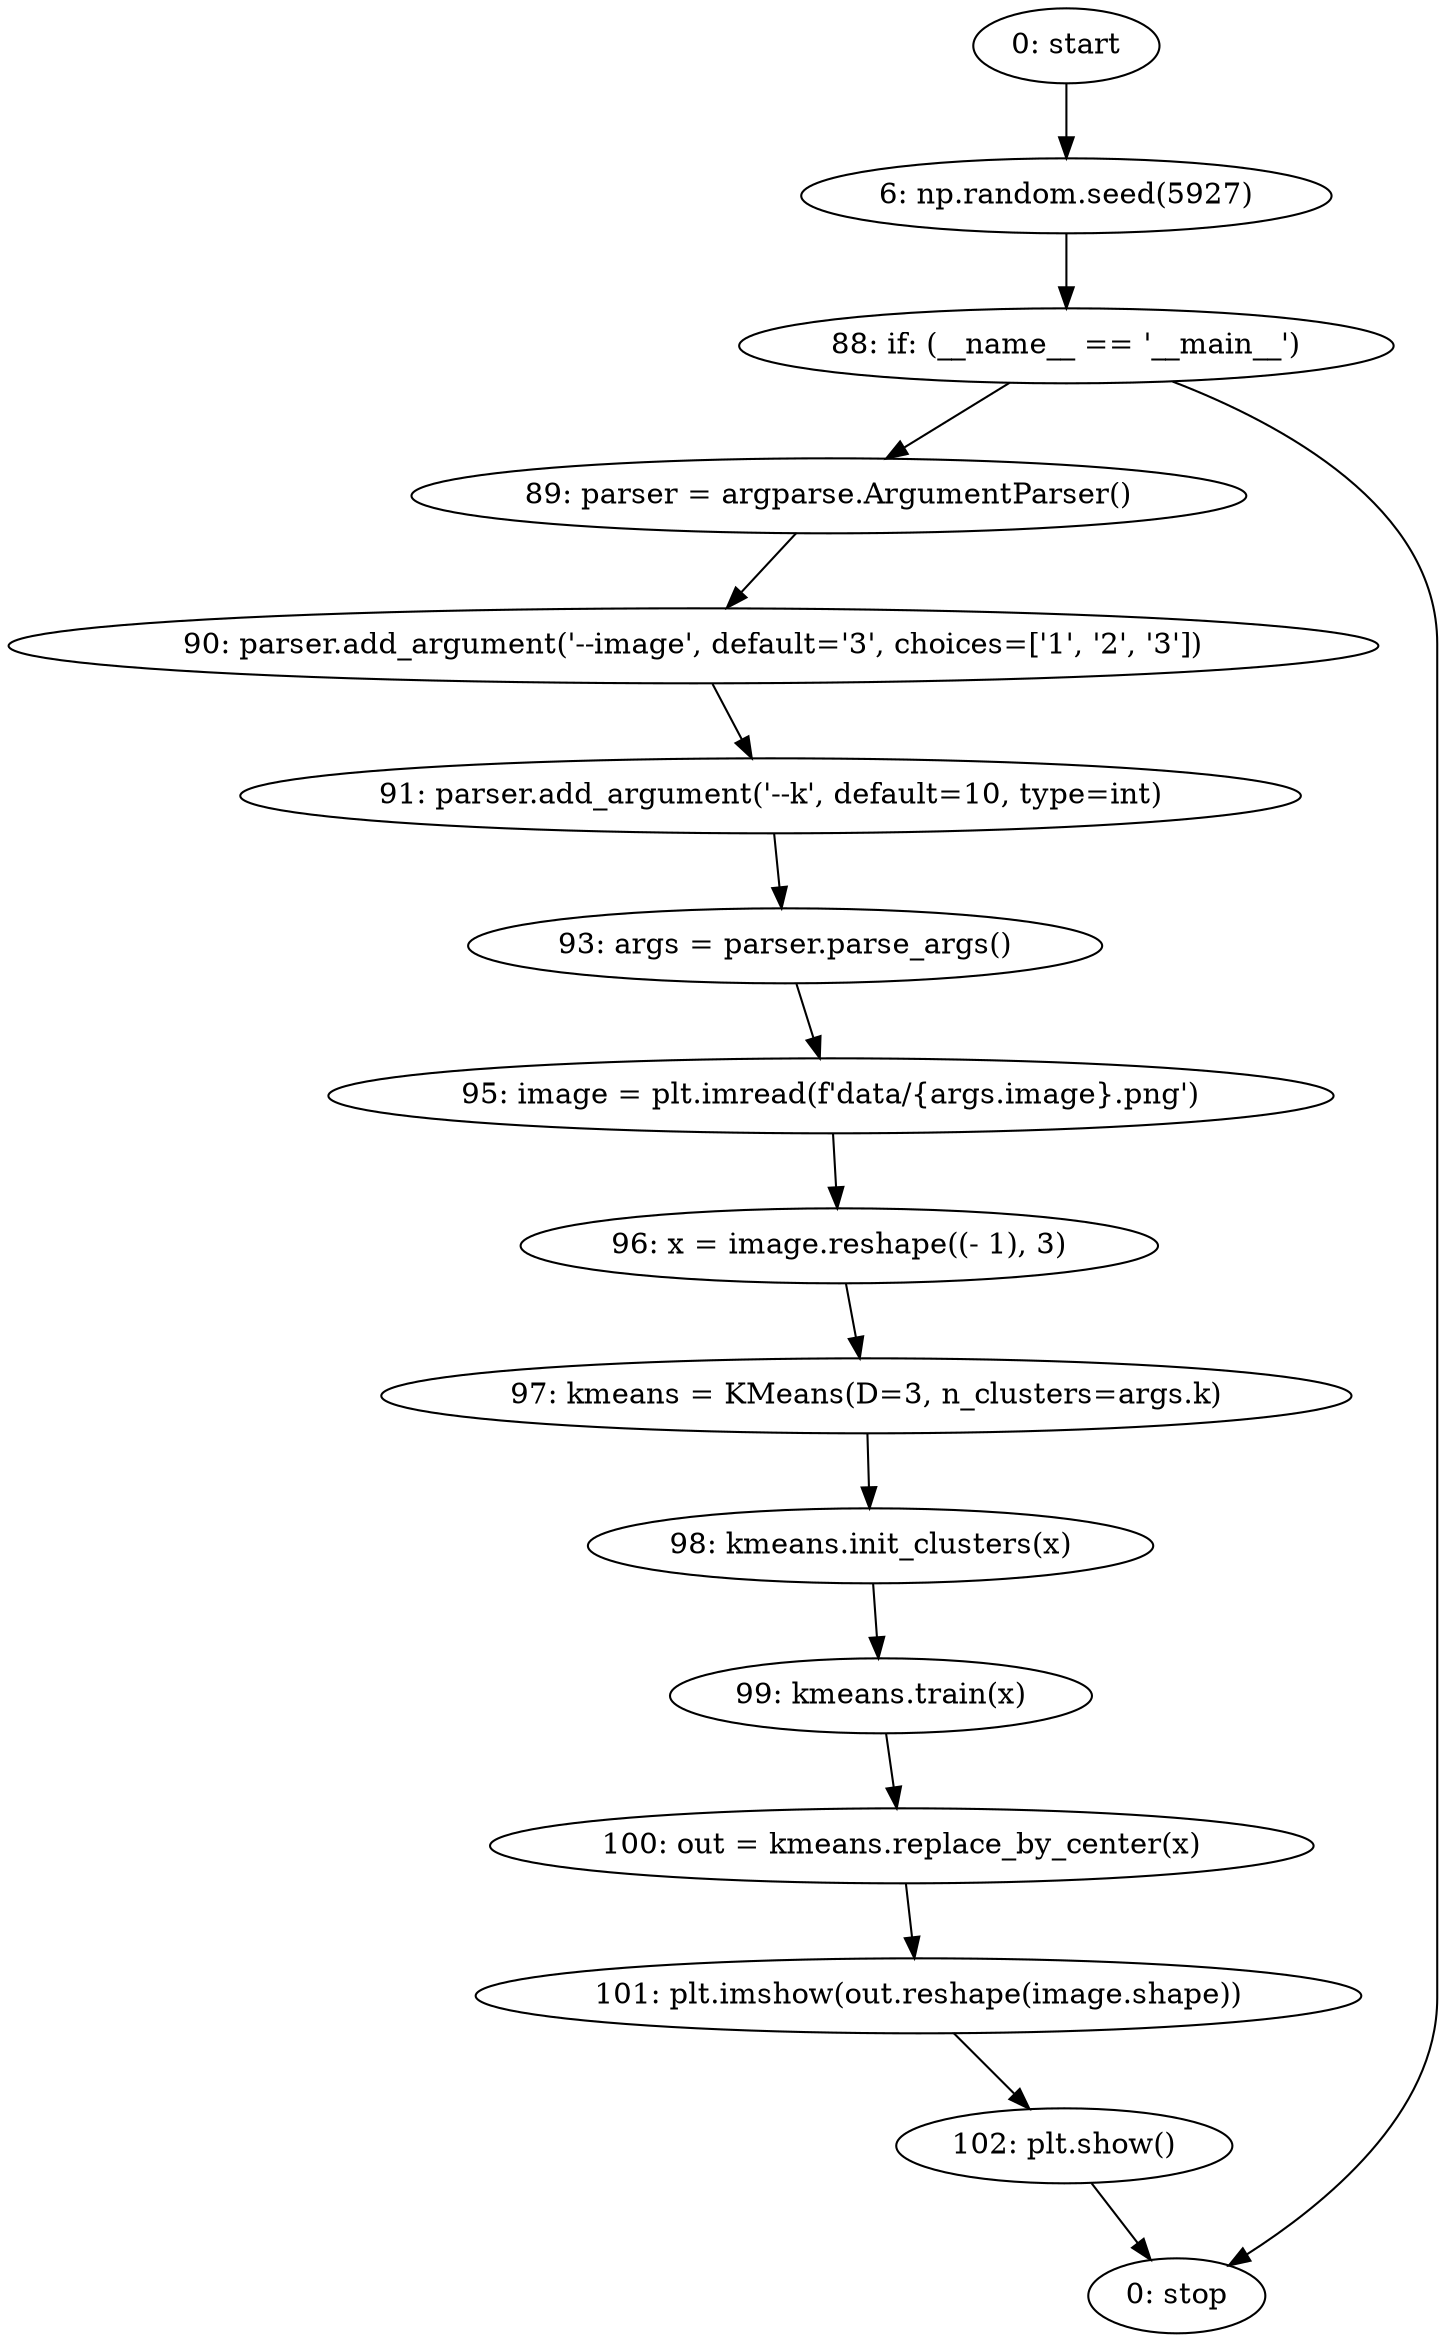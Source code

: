 strict digraph "" {
	node [label="\N"];
	0	 [label="0: start"];
	1	 [label="6: np.random.seed(5927)"];
	0 -> 1;
	2	 [label="88: if: (__name__ == '__main__')"];
	1 -> 2;
	3	 [label="89: parser = argparse.ArgumentParser()"];
	2 -> 3;
	15	 [label="0: stop"];
	2 -> 15;
	4	 [label="90: parser.add_argument('--image', default='3', choices=['1', '2', '3'])"];
	3 -> 4;
	5	 [label="91: parser.add_argument('--k', default=10, type=int)"];
	4 -> 5;
	6	 [label="93: args = parser.parse_args()"];
	5 -> 6;
	7	 [label="95: image = plt.imread(f'data/{args.image}.png')"];
	6 -> 7;
	8	 [label="96: x = image.reshape((- 1), 3)"];
	7 -> 8;
	9	 [label="97: kmeans = KMeans(D=3, n_clusters=args.k)"];
	8 -> 9;
	10	 [label="98: kmeans.init_clusters(x)"];
	9 -> 10;
	11	 [label="99: kmeans.train(x)"];
	10 -> 11;
	12	 [label="100: out = kmeans.replace_by_center(x)"];
	11 -> 12;
	13	 [label="101: plt.imshow(out.reshape(image.shape))"];
	12 -> 13;
	14	 [label="102: plt.show()"];
	13 -> 14;
	14 -> 15;
}

